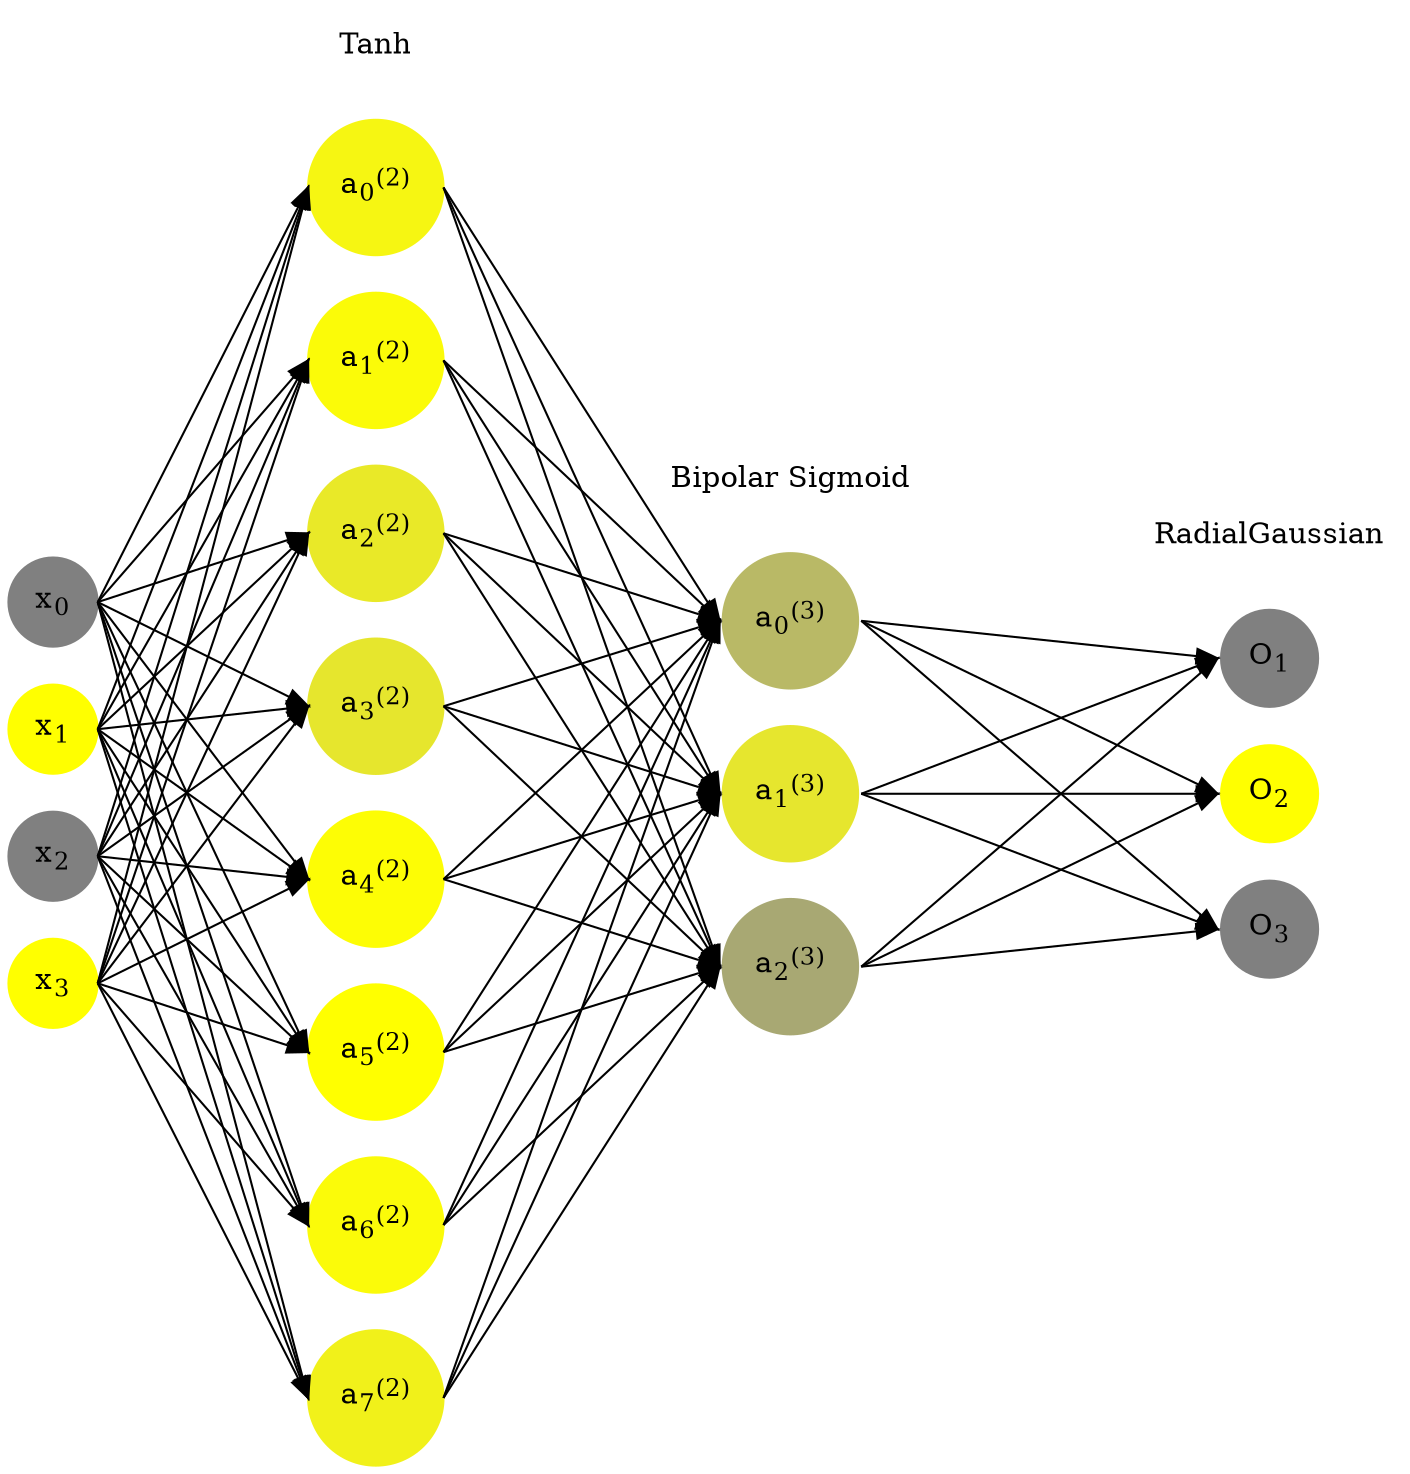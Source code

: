 digraph G {
	rankdir = LR;
	splines=false;
	edge[style=invis];
	ranksep= 1.4;
	{
	node [shape=circle, color="0.1667, 0.0, 0.5", style=filled, fillcolor="0.1667, 0.0, 0.5"];
	x0 [label=<x<sub>0</sub>>];
	}
	{
	node [shape=circle, color="0.1667, 1.0, 1.0", style=filled, fillcolor="0.1667, 1.0, 1.0"];
	x1 [label=<x<sub>1</sub>>];
	}
	{
	node [shape=circle, color="0.1667, 0.0, 0.5", style=filled, fillcolor="0.1667, 0.0, 0.5"];
	x2 [label=<x<sub>2</sub>>];
	}
	{
	node [shape=circle, color="0.1667, 1.0, 1.0", style=filled, fillcolor="0.1667, 1.0, 1.0"];
	x3 [label=<x<sub>3</sub>>];
	}
	{
	node [shape=circle, color="0.1667, 0.926644, 0.963322", style=filled, fillcolor="0.1667, 0.926644, 0.963322"];
	a02 [label=<a<sub>0</sub><sup>(2)</sup>>];
	}
	{
	node [shape=circle, color="0.1667, 0.967584, 0.983792", style=filled, fillcolor="0.1667, 0.967584, 0.983792"];
	a12 [label=<a<sub>1</sub><sup>(2)</sup>>];
	}
	{
	node [shape=circle, color="0.1667, 0.826006, 0.913003", style=filled, fillcolor="0.1667, 0.826006, 0.913003"];
	a22 [label=<a<sub>2</sub><sup>(2)</sup>>];
	}
	{
	node [shape=circle, color="0.1667, 0.803095, 0.901548", style=filled, fillcolor="0.1667, 0.803095, 0.901548"];
	a32 [label=<a<sub>3</sub><sup>(2)</sup>>];
	}
	{
	node [shape=circle, color="0.1667, 0.977237, 0.988619", style=filled, fillcolor="0.1667, 0.977237, 0.988619"];
	a42 [label=<a<sub>4</sub><sup>(2)</sup>>];
	}
	{
	node [shape=circle, color="0.1667, 0.998497, 0.999249", style=filled, fillcolor="0.1667, 0.998497, 0.999249"];
	a52 [label=<a<sub>5</sub><sup>(2)</sup>>];
	}
	{
	node [shape=circle, color="0.1667, 0.963943, 0.981972", style=filled, fillcolor="0.1667, 0.963943, 0.981972"];
	a62 [label=<a<sub>6</sub><sup>(2)</sup>>];
	}
	{
	node [shape=circle, color="0.1667, 0.890606, 0.945303", style=filled, fillcolor="0.1667, 0.890606, 0.945303"];
	a72 [label=<a<sub>7</sub><sup>(2)</sup>>];
	}
	{
	node [shape=circle, color="0.1667, 0.446459, 0.723230", style=filled, fillcolor="0.1667, 0.446459, 0.723230"];
	a03 [label=<a<sub>0</sub><sup>(3)</sup>>];
	}
	{
	node [shape=circle, color="0.1667, 0.799989, 0.899995", style=filled, fillcolor="0.1667, 0.799989, 0.899995"];
	a13 [label=<a<sub>1</sub><sup>(3)</sup>>];
	}
	{
	node [shape=circle, color="0.1667, 0.316815, 0.658408", style=filled, fillcolor="0.1667, 0.316815, 0.658408"];
	a23 [label=<a<sub>2</sub><sup>(3)</sup>>];
	}
	{
	node [shape=circle, color="0.1667, 0.0, 0.5", style=filled, fillcolor="0.1667, 0.0, 0.5"];
	O1 [label=<O<sub>1</sub>>];
	}
	{
	node [shape=circle, color="0.1667, 1.0, 1.0", style=filled, fillcolor="0.1667, 1.0, 1.0"];
	O2 [label=<O<sub>2</sub>>];
	}
	{
	node [shape=circle, color="0.1667, 0.0, 0.5", style=filled, fillcolor="0.1667, 0.0, 0.5"];
	O3 [label=<O<sub>3</sub>>];
	}
	{
	rank=same;
	x0->x1->x2->x3;
	}
	{
	rank=same;
	a02->a12->a22->a32->a42->a52->a62->a72;
	}
	{
	rank=same;
	a03->a13->a23;
	}
	{
	rank=same;
	O1->O2->O3;
	}
	l1 [shape=plaintext,label="Tanh"];
	l1->a02;
	{rank=same; l1;a02};
	l2 [shape=plaintext,label="Bipolar Sigmoid"];
	l2->a03;
	{rank=same; l2;a03};
	l3 [shape=plaintext,label="RadialGaussian"];
	l3->O1;
	{rank=same; l3;O1};
edge[style=solid, tailport=e, headport=w];
	{x0;x1;x2;x3} -> {a02;a12;a22;a32;a42;a52;a62;a72};
	{a02;a12;a22;a32;a42;a52;a62;a72} -> {a03;a13;a23};
	{a03;a13;a23} -> {O1,O2,O3};
}
